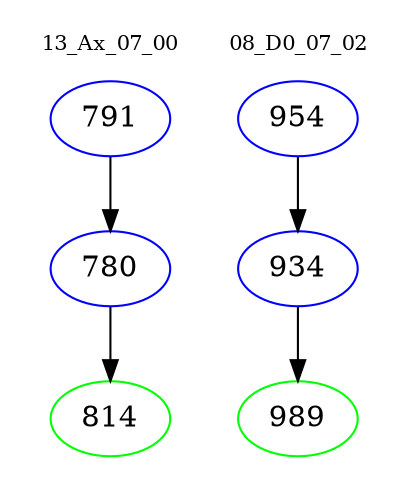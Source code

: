 digraph{
subgraph cluster_0 {
color = white
label = "13_Ax_07_00";
fontsize=10;
T0_791 [label="791", color="blue"]
T0_791 -> T0_780 [color="black"]
T0_780 [label="780", color="blue"]
T0_780 -> T0_814 [color="black"]
T0_814 [label="814", color="green"]
}
subgraph cluster_1 {
color = white
label = "08_D0_07_02";
fontsize=10;
T1_954 [label="954", color="blue"]
T1_954 -> T1_934 [color="black"]
T1_934 [label="934", color="blue"]
T1_934 -> T1_989 [color="black"]
T1_989 [label="989", color="green"]
}
}
